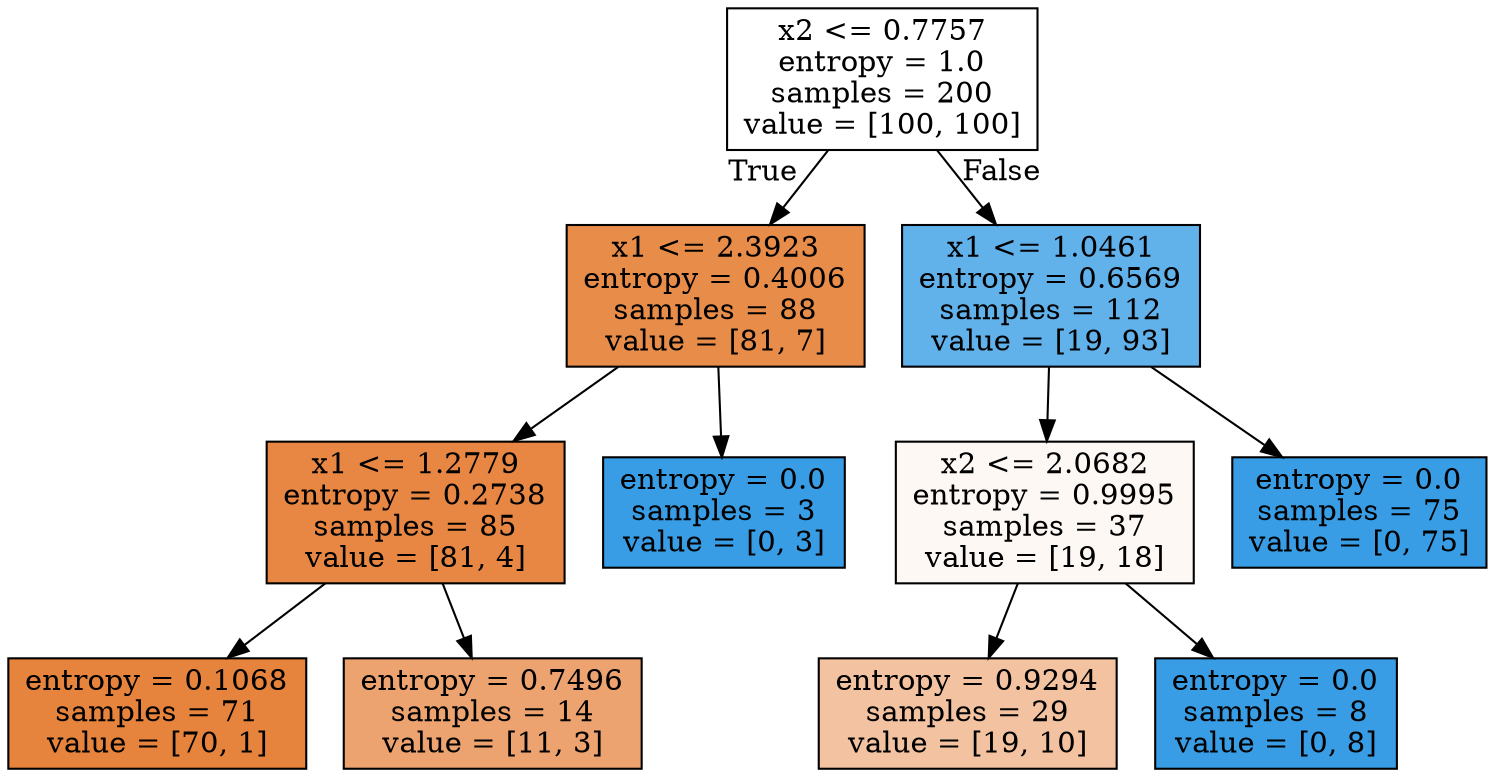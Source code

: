digraph Tree {
node [shape=box, style="filled", color="black"] ;
0 [label="x2 <= 0.7757\nentropy = 1.0\nsamples = 200\nvalue = [100, 100]", fillcolor="#e5813900"] ;
1 [label="x1 <= 2.3923\nentropy = 0.4006\nsamples = 88\nvalue = [81, 7]", fillcolor="#e58139e9"] ;
0 -> 1 [labeldistance=2.5, labelangle=45, headlabel="True"] ;
2 [label="x1 <= 1.2779\nentropy = 0.2738\nsamples = 85\nvalue = [81, 4]", fillcolor="#e58139f2"] ;
1 -> 2 ;
3 [label="entropy = 0.1068\nsamples = 71\nvalue = [70, 1]", fillcolor="#e58139fb"] ;
2 -> 3 ;
4 [label="entropy = 0.7496\nsamples = 14\nvalue = [11, 3]", fillcolor="#e58139b9"] ;
2 -> 4 ;
5 [label="entropy = 0.0\nsamples = 3\nvalue = [0, 3]", fillcolor="#399de5ff"] ;
1 -> 5 ;
6 [label="x1 <= 1.0461\nentropy = 0.6569\nsamples = 112\nvalue = [19, 93]", fillcolor="#399de5cb"] ;
0 -> 6 [labeldistance=2.5, labelangle=-45, headlabel="False"] ;
7 [label="x2 <= 2.0682\nentropy = 0.9995\nsamples = 37\nvalue = [19, 18]", fillcolor="#e581390d"] ;
6 -> 7 ;
8 [label="entropy = 0.9294\nsamples = 29\nvalue = [19, 10]", fillcolor="#e5813979"] ;
7 -> 8 ;
9 [label="entropy = 0.0\nsamples = 8\nvalue = [0, 8]", fillcolor="#399de5ff"] ;
7 -> 9 ;
10 [label="entropy = 0.0\nsamples = 75\nvalue = [0, 75]", fillcolor="#399de5ff"] ;
6 -> 10 ;
}